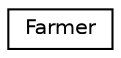 digraph "Graphical Class Hierarchy"
{
 // LATEX_PDF_SIZE
  edge [fontname="Helvetica",fontsize="10",labelfontname="Helvetica",labelfontsize="10"];
  node [fontname="Helvetica",fontsize="10",shape=record];
  rankdir="LR";
  Node0 [label="Farmer",height=0.2,width=0.4,color="black", fillcolor="white", style="filled",URL="$classFarmer.html",tooltip=" "];
}
